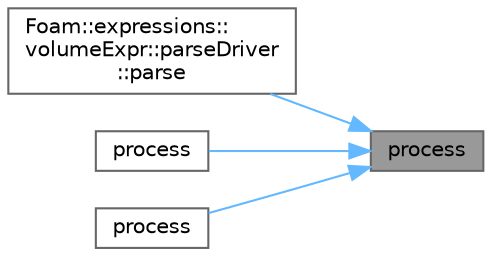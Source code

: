 digraph "process"
{
 // LATEX_PDF_SIZE
  bgcolor="transparent";
  edge [fontname=Helvetica,fontsize=10,labelfontname=Helvetica,labelfontsize=10];
  node [fontname=Helvetica,fontsize=10,shape=box,height=0.2,width=0.4];
  rankdir="RL";
  Node1 [id="Node000001",label="process",height=0.2,width=0.4,color="gray40", fillcolor="grey60", style="filled", fontcolor="black",tooltip=" "];
  Node1 -> Node2 [id="edge1_Node000001_Node000002",dir="back",color="steelblue1",style="solid",tooltip=" "];
  Node2 [id="Node000002",label="Foam::expressions::\lvolumeExpr::parseDriver\l::parse",height=0.2,width=0.4,color="grey40", fillcolor="white", style="filled",URL="$classFoam_1_1expressions_1_1volumeExpr_1_1parseDriver.html#a5a923a634c4e4957f2c3e788e1bb8d42",tooltip=" "];
  Node1 -> Node3 [id="edge2_Node000001_Node000003",dir="back",color="steelblue1",style="solid",tooltip=" "];
  Node3 [id="Node000003",label="process",height=0.2,width=0.4,color="grey40", fillcolor="white", style="filled",URL="$classFoam_1_1expressions_1_1volumeExpr_1_1scanner.html#ac45a4cdcab4d8d33a12946fb4b4c60dc",tooltip=" "];
  Node1 -> Node4 [id="edge3_Node000001_Node000004",dir="back",color="steelblue1",style="solid",tooltip=" "];
  Node4 [id="Node000004",label="process",height=0.2,width=0.4,color="grey40", fillcolor="white", style="filled",URL="$classFoam_1_1expressions_1_1volumeExpr_1_1scanner.html#a83e3189b37359b154521c0e9ca10174f",tooltip=" "];
}
